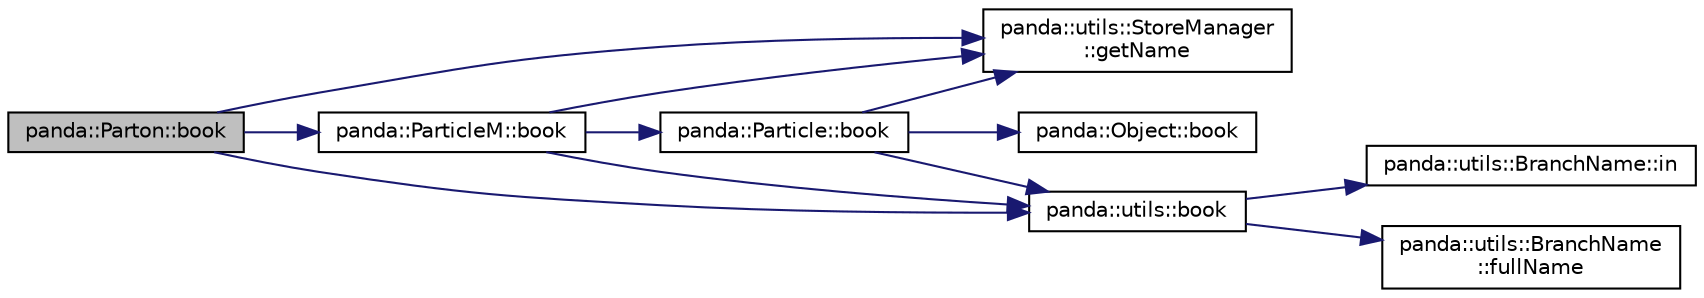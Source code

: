 digraph "panda::Parton::book"
{
 // INTERACTIVE_SVG=YES
  edge [fontname="Helvetica",fontsize="10",labelfontname="Helvetica",labelfontsize="10"];
  node [fontname="Helvetica",fontsize="10",shape=record];
  rankdir="LR";
  Node1 [label="panda::Parton::book",height=0.2,width=0.4,color="black", fillcolor="grey75", style="filled" fontcolor="black"];
  Node1 -> Node2 [color="midnightblue",fontsize="10",style="solid"];
  Node2 [label="panda::ParticleM::book",height=0.2,width=0.4,color="black", fillcolor="white", style="filled",URL="$classpanda_1_1ParticleM.html#acb4f53549465b6799cc02899a1a579eb",tooltip="Book new branches to the tree corresponding to the variables of this object. "];
  Node2 -> Node3 [color="midnightblue",fontsize="10",style="solid"];
  Node3 [label="panda::Particle::book",height=0.2,width=0.4,color="black", fillcolor="white", style="filled",URL="$classpanda_1_1Particle.html#aaf351374f253978216b4a893a1766a64",tooltip="Book new branches to the tree corresponding to the variables of this object. "];
  Node3 -> Node4 [color="midnightblue",fontsize="10",style="solid"];
  Node4 [label="panda::Object::book",height=0.2,width=0.4,color="black", fillcolor="white", style="filled",URL="$classpanda_1_1Object.html#a2fcd6665633deef16e86aa4e49135dd7",tooltip="Book new branches to the tree corresponding to the variables of this object. "];
  Node3 -> Node5 [color="midnightblue",fontsize="10",style="solid"];
  Node5 [label="panda::utils::StoreManager\l::getName",height=0.2,width=0.4,color="black", fillcolor="white", style="filled",URL="$classpanda_1_1utils_1_1StoreManager.html#a6f30ec459d951e84a1196b7e2ffdcf49"];
  Node3 -> Node6 [color="midnightblue",fontsize="10",style="solid"];
  Node6 [label="panda::utils::book",height=0.2,width=0.4,color="black", fillcolor="white", style="filled",URL="$namespacepanda_1_1utils.html#aaa6c7cd5892388e6ffdf713b11abf793",tooltip="Book the branch. "];
  Node6 -> Node7 [color="midnightblue",fontsize="10",style="solid"];
  Node7 [label="panda::utils::BranchName::in",height=0.2,width=0.4,color="black", fillcolor="white", style="filled",URL="$classpanda_1_1utils_1_1BranchName.html#a6cc8a6df7c5b12a0221fd49773cca6a7",tooltip="Is the name included and not vetoed? "];
  Node6 -> Node8 [color="midnightblue",fontsize="10",style="solid"];
  Node8 [label="panda::utils::BranchName\l::fullName",height=0.2,width=0.4,color="black", fillcolor="white", style="filled",URL="$classpanda_1_1utils_1_1BranchName.html#a13958ff4a9d554d2c057c600b4f70412",tooltip="Prepend the branch name with &lt;objName.&gt;. "];
  Node2 -> Node5 [color="midnightblue",fontsize="10",style="solid"];
  Node2 -> Node6 [color="midnightblue",fontsize="10",style="solid"];
  Node1 -> Node5 [color="midnightblue",fontsize="10",style="solid"];
  Node1 -> Node6 [color="midnightblue",fontsize="10",style="solid"];
}
